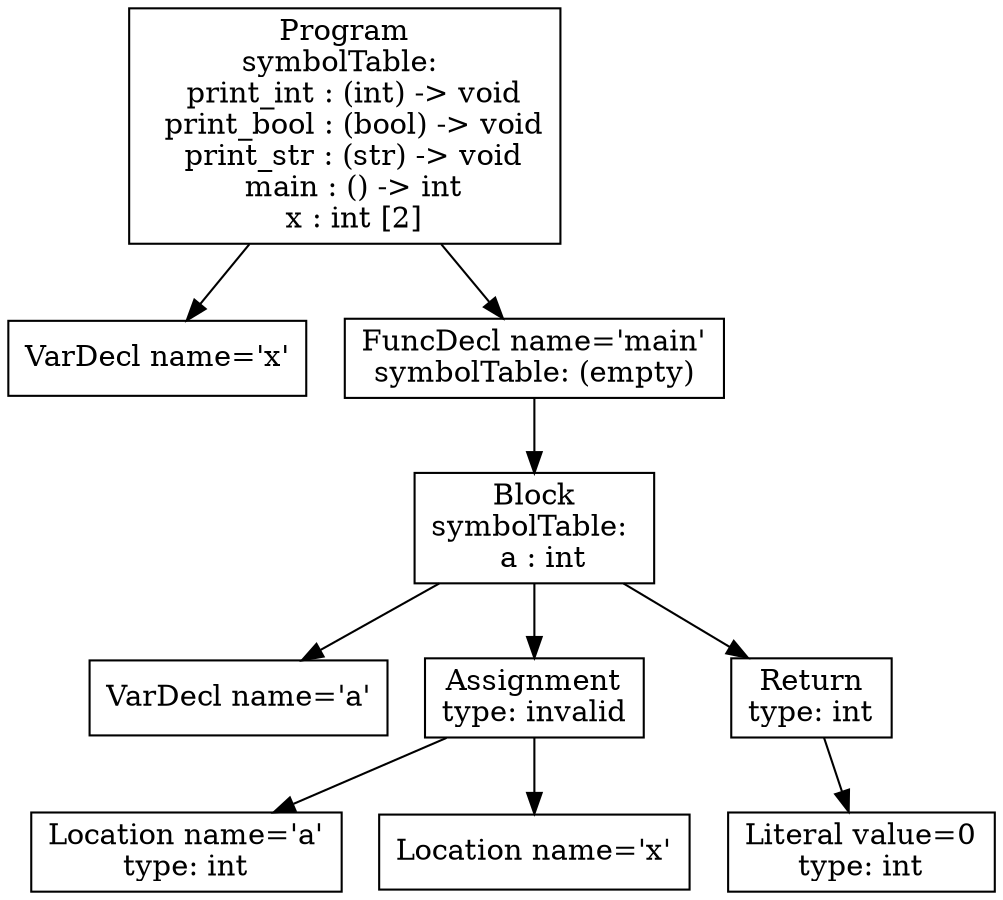 digraph AST {
1 [shape=box, label="VarDecl name='x'"];
4 [shape=box, label="VarDecl name='a'"];
6 [shape=box, label="Location name='a'\ntype: int"];
7 [shape=box, label="Location name='x'"];
5 [shape=box, label="Assignment\ntype: invalid"];
5 -> 6;
5 -> 7;
9 [shape=box, label="Literal value=0\ntype: int"];
8 [shape=box, label="Return\ntype: int"];
8 -> 9;
3 [shape=box, label="Block\nsymbolTable: \n  a : int"];
3 -> 4;
3 -> 5;
3 -> 8;
2 [shape=box, label="FuncDecl name='main'\nsymbolTable: (empty)"];
2 -> 3;
0 [shape=box, label="Program\nsymbolTable: \n  print_int : (int) -> void\n  print_bool : (bool) -> void\n  print_str : (str) -> void\n  main : () -> int\n  x : int [2]"];
0 -> 1;
0 -> 2;
}
